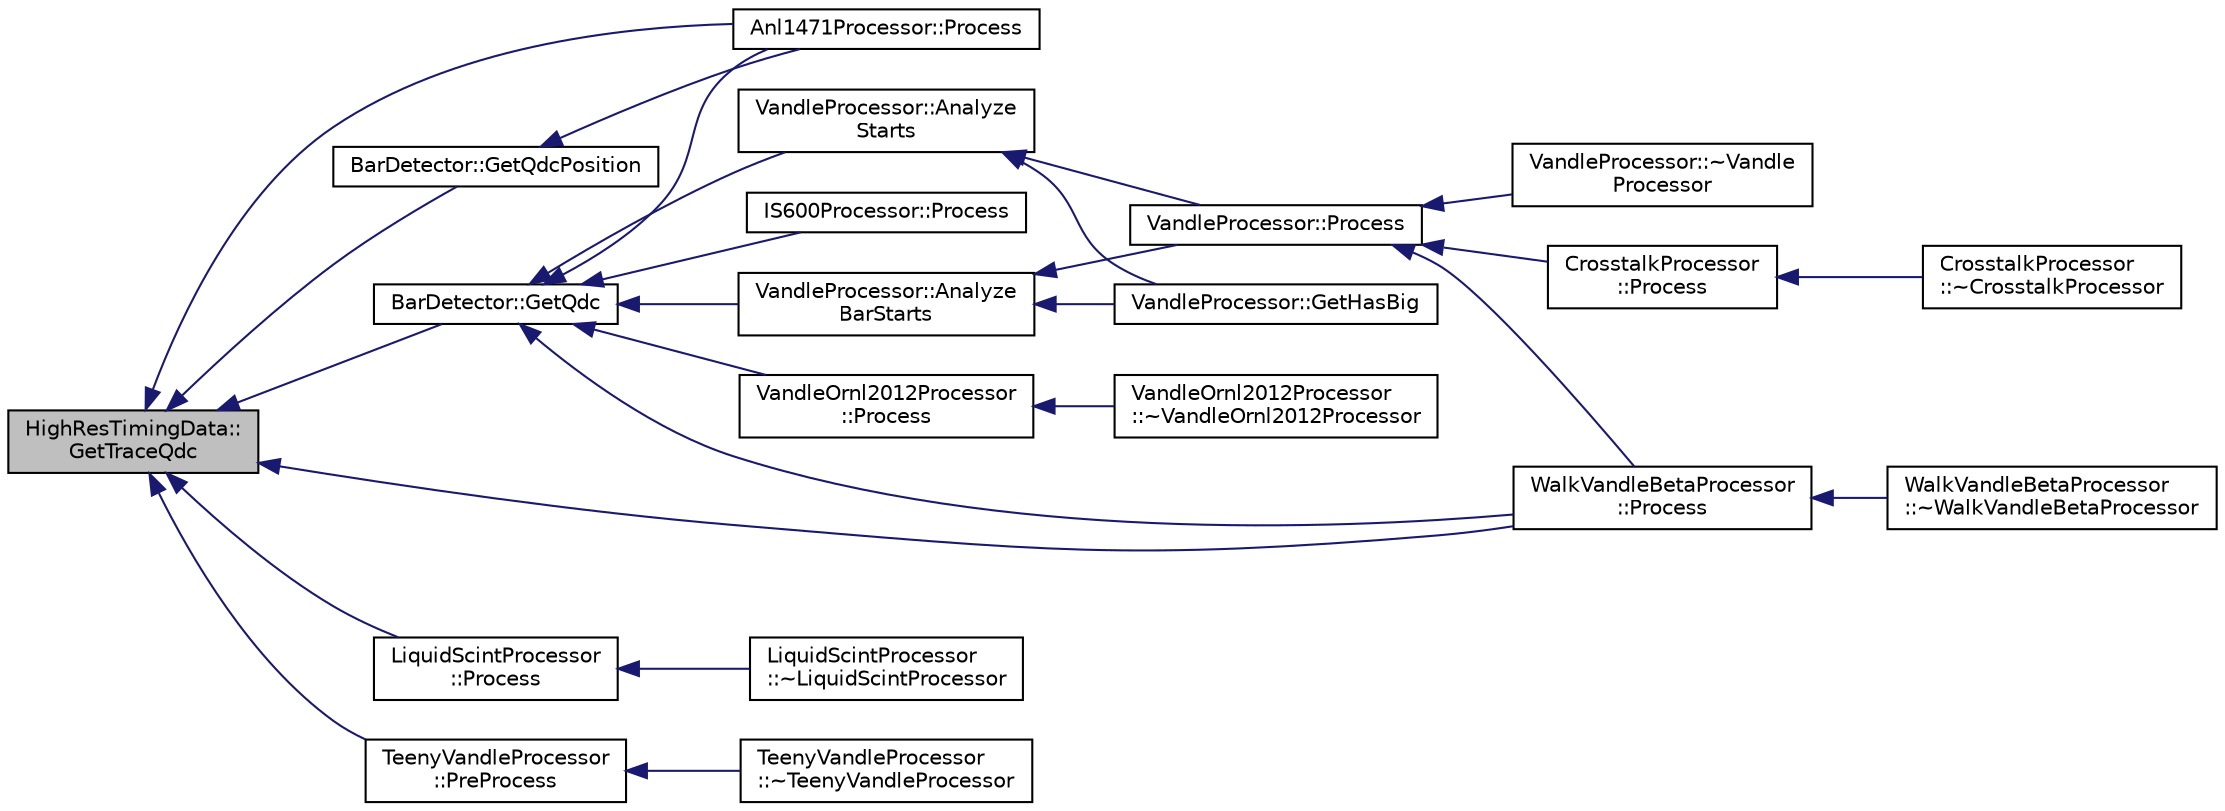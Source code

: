 digraph "HighResTimingData::GetTraceQdc"
{
  edge [fontname="Helvetica",fontsize="10",labelfontname="Helvetica",labelfontsize="10"];
  node [fontname="Helvetica",fontsize="10",shape=record];
  rankdir="LR";
  Node1 [label="HighResTimingData::\lGetTraceQdc",height=0.2,width=0.4,color="black", fillcolor="grey75", style="filled", fontcolor="black"];
  Node1 -> Node2 [dir="back",color="midnightblue",fontsize="10",style="solid",fontname="Helvetica"];
  Node2 [label="Anl1471Processor::Process",height=0.2,width=0.4,color="black", fillcolor="white", style="filled",URL="$d2/daa/class_anl1471_processor.html#ae0e82aa964d24549afd9d17f1a136fc2"];
  Node1 -> Node3 [dir="back",color="midnightblue",fontsize="10",style="solid",fontname="Helvetica"];
  Node3 [label="BarDetector::GetQdc",height=0.2,width=0.4,color="black", fillcolor="white", style="filled",URL="$d6/d15/class_bar_detector.html#a425dd8e2c5639358fa9728dfcc90b35e"];
  Node3 -> Node2 [dir="back",color="midnightblue",fontsize="10",style="solid",fontname="Helvetica"];
  Node3 -> Node4 [dir="back",color="midnightblue",fontsize="10",style="solid",fontname="Helvetica"];
  Node4 [label="IS600Processor::Process",height=0.2,width=0.4,color="black", fillcolor="white", style="filled",URL="$de/d81/class_i_s600_processor.html#a92f29e9c021fffb08f02bf48d12aff42"];
  Node3 -> Node5 [dir="back",color="midnightblue",fontsize="10",style="solid",fontname="Helvetica"];
  Node5 [label="VandleOrnl2012Processor\l::Process",height=0.2,width=0.4,color="black", fillcolor="white", style="filled",URL="$d1/dd7/class_vandle_ornl2012_processor.html#a05b7477fad0d6614e01ca86cb9cff0bf"];
  Node5 -> Node6 [dir="back",color="midnightblue",fontsize="10",style="solid",fontname="Helvetica"];
  Node6 [label="VandleOrnl2012Processor\l::~VandleOrnl2012Processor",height=0.2,width=0.4,color="black", fillcolor="white", style="filled",URL="$d1/dd7/class_vandle_ornl2012_processor.html#a394c47ec126f1be6ca5ef7dc5ce305d1"];
  Node3 -> Node7 [dir="back",color="midnightblue",fontsize="10",style="solid",fontname="Helvetica"];
  Node7 [label="VandleProcessor::Analyze\lBarStarts",height=0.2,width=0.4,color="black", fillcolor="white", style="filled",URL="$db/d21/class_vandle_processor.html#a0110c42a30912f6c299770a8d7bb2283",tooltip="Analyze the data for scenarios with Bar Starts; e.g. Double Beta detectors. "];
  Node7 -> Node8 [dir="back",color="midnightblue",fontsize="10",style="solid",fontname="Helvetica"];
  Node8 [label="VandleProcessor::Process",height=0.2,width=0.4,color="black", fillcolor="white", style="filled",URL="$db/d21/class_vandle_processor.html#ac50169b4e140313d1a5a2ce6032dc6af"];
  Node8 -> Node9 [dir="back",color="midnightblue",fontsize="10",style="solid",fontname="Helvetica"];
  Node9 [label="CrosstalkProcessor\l::Process",height=0.2,width=0.4,color="black", fillcolor="white", style="filled",URL="$de/d3c/class_crosstalk_processor.html#a641e3912de9f8d9f2a9bf4e902429723"];
  Node9 -> Node10 [dir="back",color="midnightblue",fontsize="10",style="solid",fontname="Helvetica"];
  Node10 [label="CrosstalkProcessor\l::~CrosstalkProcessor",height=0.2,width=0.4,color="black", fillcolor="white", style="filled",URL="$de/d3c/class_crosstalk_processor.html#a974ad94596916e6d24e863dcbec1058c"];
  Node8 -> Node11 [dir="back",color="midnightblue",fontsize="10",style="solid",fontname="Helvetica"];
  Node11 [label="VandleProcessor::~Vandle\lProcessor",height=0.2,width=0.4,color="black", fillcolor="white", style="filled",URL="$db/d21/class_vandle_processor.html#adeb801d12cbeb4a4426b7d2f5ee522cd",tooltip="Default Destructor */. "];
  Node8 -> Node12 [dir="back",color="midnightblue",fontsize="10",style="solid",fontname="Helvetica"];
  Node12 [label="WalkVandleBetaProcessor\l::Process",height=0.2,width=0.4,color="black", fillcolor="white", style="filled",URL="$d0/d80/class_walk_vandle_beta_processor.html#a191e1076d68a81dde827459dd3374124"];
  Node12 -> Node13 [dir="back",color="midnightblue",fontsize="10",style="solid",fontname="Helvetica"];
  Node13 [label="WalkVandleBetaProcessor\l::~WalkVandleBetaProcessor",height=0.2,width=0.4,color="black", fillcolor="white", style="filled",URL="$d0/d80/class_walk_vandle_beta_processor.html#a4b72d8b893fa03ac656780d152640428"];
  Node7 -> Node14 [dir="back",color="midnightblue",fontsize="10",style="solid",fontname="Helvetica"];
  Node14 [label="VandleProcessor::GetHasBig",height=0.2,width=0.4,color="black", fillcolor="white", style="filled",URL="$db/d21/class_vandle_processor.html#a186633b14ff6be88a7ef5c0e1a646ae2"];
  Node3 -> Node15 [dir="back",color="midnightblue",fontsize="10",style="solid",fontname="Helvetica"];
  Node15 [label="VandleProcessor::Analyze\lStarts",height=0.2,width=0.4,color="black", fillcolor="white", style="filled",URL="$db/d21/class_vandle_processor.html#abf7e3570d321d098ef154bbe937821dc",tooltip="Analyze the data for scenarios with Single sided Starts; e.g. LeRIBSS beta scintillators. "];
  Node15 -> Node8 [dir="back",color="midnightblue",fontsize="10",style="solid",fontname="Helvetica"];
  Node15 -> Node14 [dir="back",color="midnightblue",fontsize="10",style="solid",fontname="Helvetica"];
  Node3 -> Node12 [dir="back",color="midnightblue",fontsize="10",style="solid",fontname="Helvetica"];
  Node1 -> Node16 [dir="back",color="midnightblue",fontsize="10",style="solid",fontname="Helvetica"];
  Node16 [label="BarDetector::GetQdcPosition",height=0.2,width=0.4,color="black", fillcolor="white", style="filled",URL="$d6/d15/class_bar_detector.html#afbfc72aea4d7b48838f3f8fff5a619e2"];
  Node16 -> Node2 [dir="back",color="midnightblue",fontsize="10",style="solid",fontname="Helvetica"];
  Node1 -> Node17 [dir="back",color="midnightblue",fontsize="10",style="solid",fontname="Helvetica"];
  Node17 [label="LiquidScintProcessor\l::Process",height=0.2,width=0.4,color="black", fillcolor="white", style="filled",URL="$d7/d6b/class_liquid_scint_processor.html#a6e1f7662a1362e5c14275c9a13388231"];
  Node17 -> Node18 [dir="back",color="midnightblue",fontsize="10",style="solid",fontname="Helvetica"];
  Node18 [label="LiquidScintProcessor\l::~LiquidScintProcessor",height=0.2,width=0.4,color="black", fillcolor="white", style="filled",URL="$d7/d6b/class_liquid_scint_processor.html#a4d89e8c3779a6903973b8313b063ceb1"];
  Node1 -> Node19 [dir="back",color="midnightblue",fontsize="10",style="solid",fontname="Helvetica"];
  Node19 [label="TeenyVandleProcessor\l::PreProcess",height=0.2,width=0.4,color="black", fillcolor="white", style="filled",URL="$d3/d5e/class_teeny_vandle_processor.html#a01b193b7a00b5bbc2d0b35ccc0f34d82"];
  Node19 -> Node20 [dir="back",color="midnightblue",fontsize="10",style="solid",fontname="Helvetica"];
  Node20 [label="TeenyVandleProcessor\l::~TeenyVandleProcessor",height=0.2,width=0.4,color="black", fillcolor="white", style="filled",URL="$d3/d5e/class_teeny_vandle_processor.html#ace84b3cc48debac1892f4fa954adafbd"];
  Node1 -> Node12 [dir="back",color="midnightblue",fontsize="10",style="solid",fontname="Helvetica"];
}
